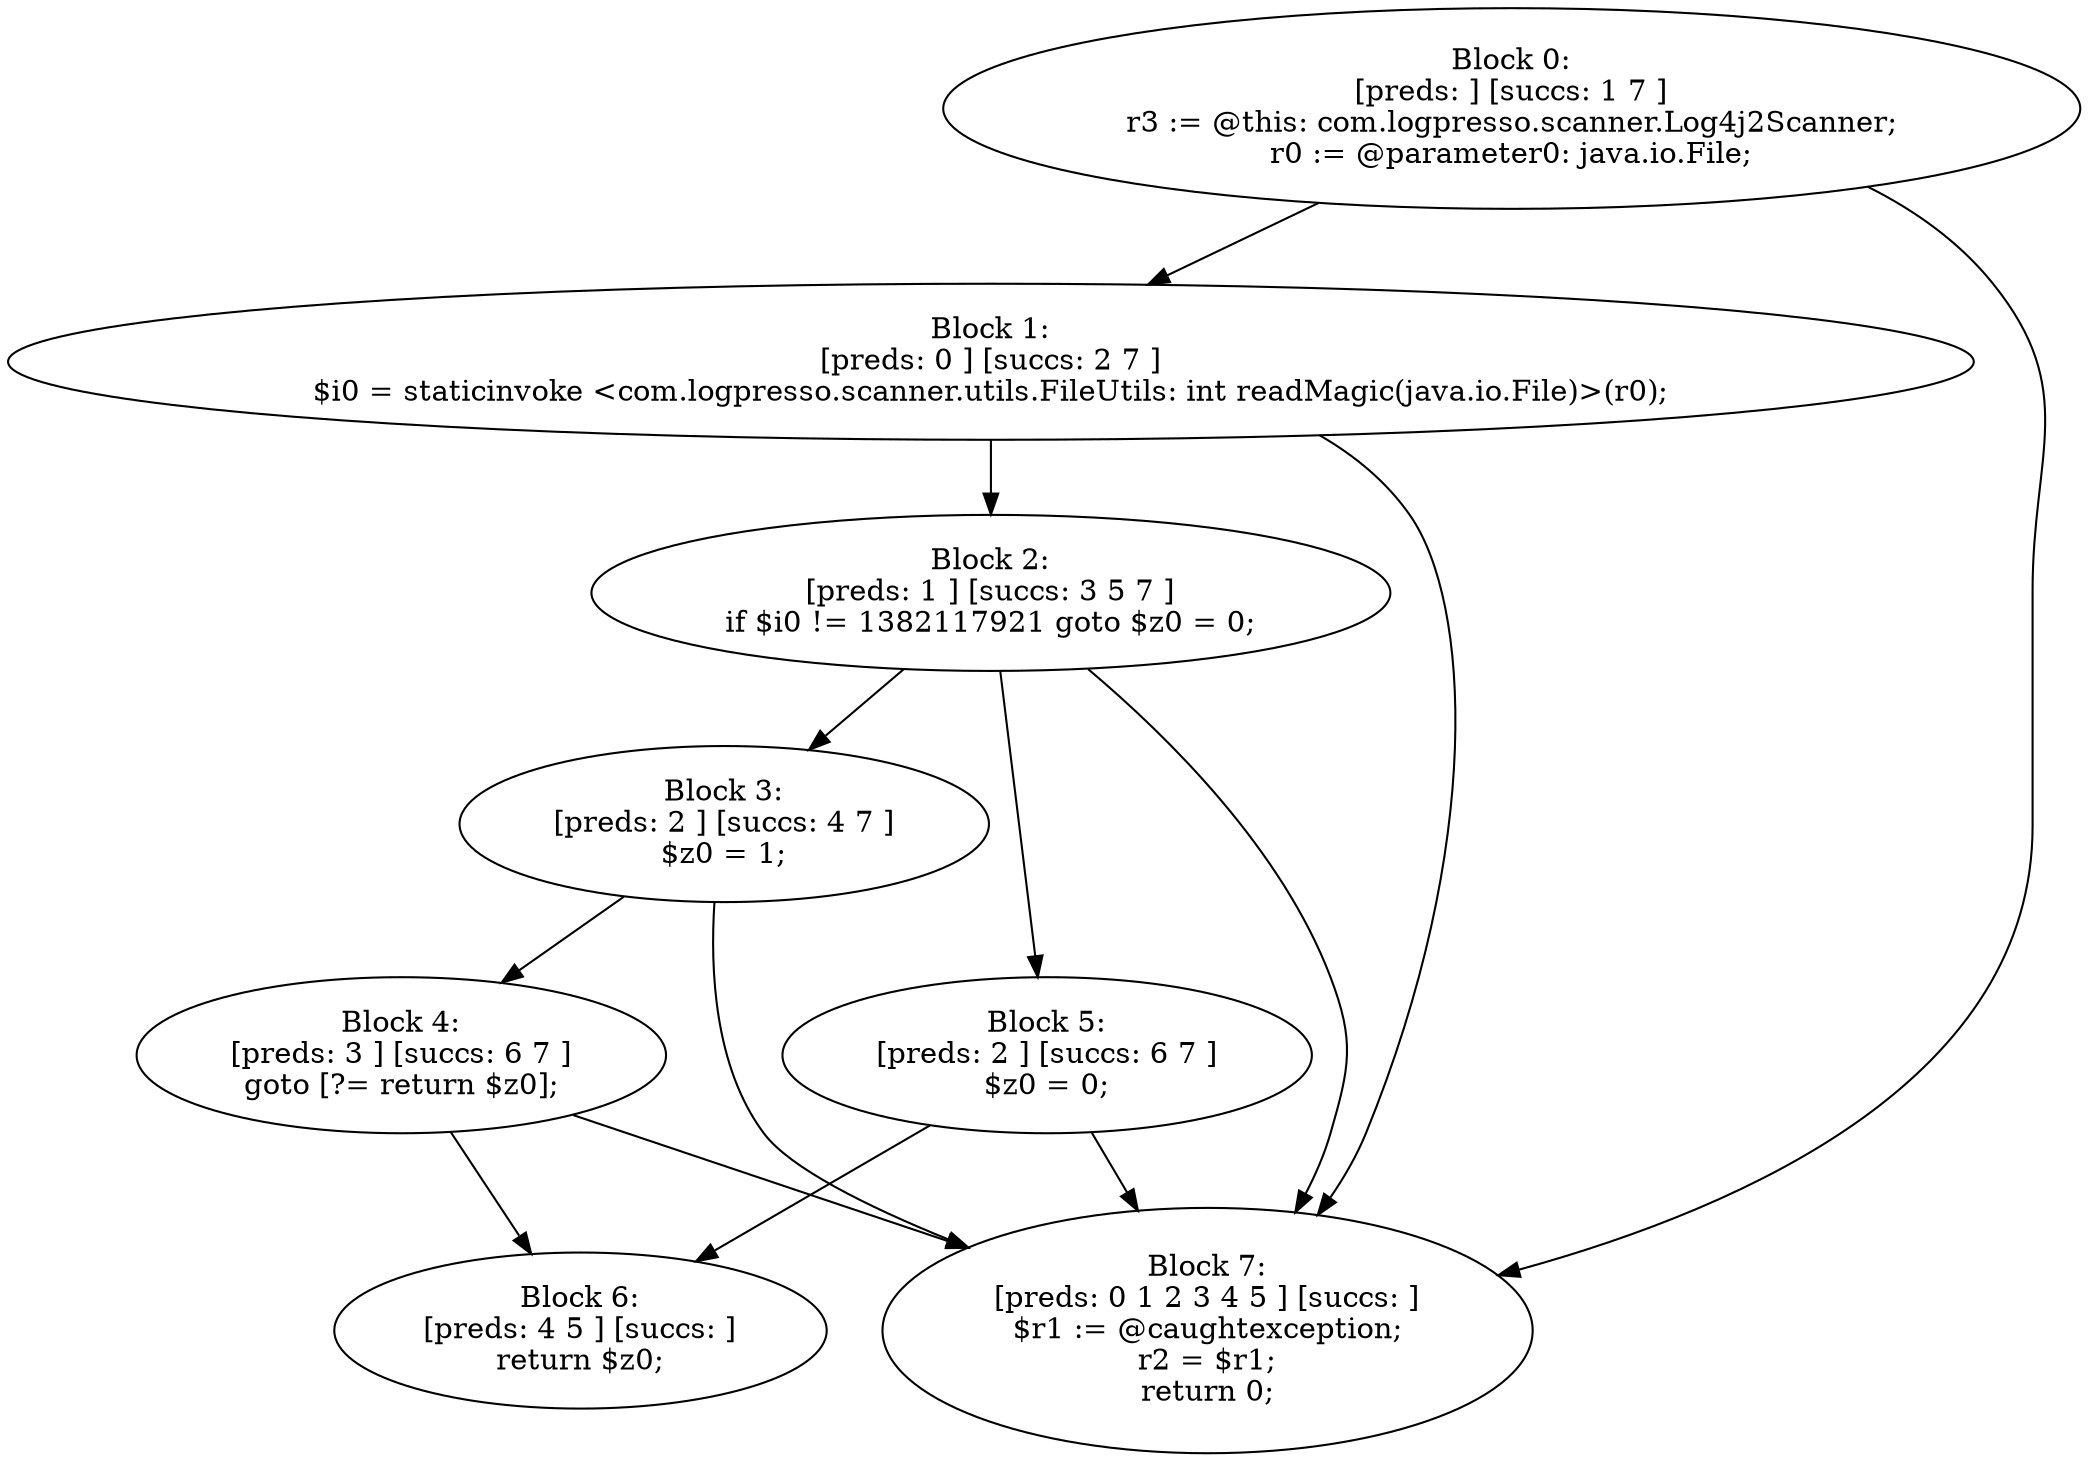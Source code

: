 digraph "unitGraph" {
    "Block 0:
[preds: ] [succs: 1 7 ]
r3 := @this: com.logpresso.scanner.Log4j2Scanner;
r0 := @parameter0: java.io.File;
"
    "Block 1:
[preds: 0 ] [succs: 2 7 ]
$i0 = staticinvoke <com.logpresso.scanner.utils.FileUtils: int readMagic(java.io.File)>(r0);
"
    "Block 2:
[preds: 1 ] [succs: 3 5 7 ]
if $i0 != 1382117921 goto $z0 = 0;
"
    "Block 3:
[preds: 2 ] [succs: 4 7 ]
$z0 = 1;
"
    "Block 4:
[preds: 3 ] [succs: 6 7 ]
goto [?= return $z0];
"
    "Block 5:
[preds: 2 ] [succs: 6 7 ]
$z0 = 0;
"
    "Block 6:
[preds: 4 5 ] [succs: ]
return $z0;
"
    "Block 7:
[preds: 0 1 2 3 4 5 ] [succs: ]
$r1 := @caughtexception;
r2 = $r1;
return 0;
"
    "Block 0:
[preds: ] [succs: 1 7 ]
r3 := @this: com.logpresso.scanner.Log4j2Scanner;
r0 := @parameter0: java.io.File;
"->"Block 1:
[preds: 0 ] [succs: 2 7 ]
$i0 = staticinvoke <com.logpresso.scanner.utils.FileUtils: int readMagic(java.io.File)>(r0);
";
    "Block 0:
[preds: ] [succs: 1 7 ]
r3 := @this: com.logpresso.scanner.Log4j2Scanner;
r0 := @parameter0: java.io.File;
"->"Block 7:
[preds: 0 1 2 3 4 5 ] [succs: ]
$r1 := @caughtexception;
r2 = $r1;
return 0;
";
    "Block 1:
[preds: 0 ] [succs: 2 7 ]
$i0 = staticinvoke <com.logpresso.scanner.utils.FileUtils: int readMagic(java.io.File)>(r0);
"->"Block 2:
[preds: 1 ] [succs: 3 5 7 ]
if $i0 != 1382117921 goto $z0 = 0;
";
    "Block 1:
[preds: 0 ] [succs: 2 7 ]
$i0 = staticinvoke <com.logpresso.scanner.utils.FileUtils: int readMagic(java.io.File)>(r0);
"->"Block 7:
[preds: 0 1 2 3 4 5 ] [succs: ]
$r1 := @caughtexception;
r2 = $r1;
return 0;
";
    "Block 2:
[preds: 1 ] [succs: 3 5 7 ]
if $i0 != 1382117921 goto $z0 = 0;
"->"Block 3:
[preds: 2 ] [succs: 4 7 ]
$z0 = 1;
";
    "Block 2:
[preds: 1 ] [succs: 3 5 7 ]
if $i0 != 1382117921 goto $z0 = 0;
"->"Block 5:
[preds: 2 ] [succs: 6 7 ]
$z0 = 0;
";
    "Block 2:
[preds: 1 ] [succs: 3 5 7 ]
if $i0 != 1382117921 goto $z0 = 0;
"->"Block 7:
[preds: 0 1 2 3 4 5 ] [succs: ]
$r1 := @caughtexception;
r2 = $r1;
return 0;
";
    "Block 3:
[preds: 2 ] [succs: 4 7 ]
$z0 = 1;
"->"Block 4:
[preds: 3 ] [succs: 6 7 ]
goto [?= return $z0];
";
    "Block 3:
[preds: 2 ] [succs: 4 7 ]
$z0 = 1;
"->"Block 7:
[preds: 0 1 2 3 4 5 ] [succs: ]
$r1 := @caughtexception;
r2 = $r1;
return 0;
";
    "Block 4:
[preds: 3 ] [succs: 6 7 ]
goto [?= return $z0];
"->"Block 6:
[preds: 4 5 ] [succs: ]
return $z0;
";
    "Block 4:
[preds: 3 ] [succs: 6 7 ]
goto [?= return $z0];
"->"Block 7:
[preds: 0 1 2 3 4 5 ] [succs: ]
$r1 := @caughtexception;
r2 = $r1;
return 0;
";
    "Block 5:
[preds: 2 ] [succs: 6 7 ]
$z0 = 0;
"->"Block 6:
[preds: 4 5 ] [succs: ]
return $z0;
";
    "Block 5:
[preds: 2 ] [succs: 6 7 ]
$z0 = 0;
"->"Block 7:
[preds: 0 1 2 3 4 5 ] [succs: ]
$r1 := @caughtexception;
r2 = $r1;
return 0;
";
}

